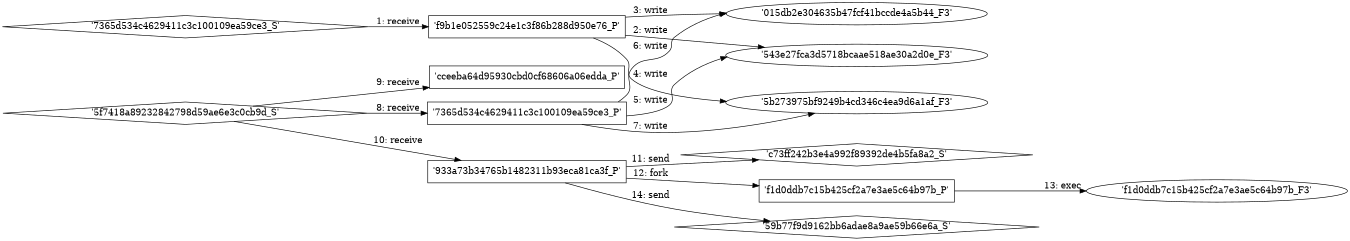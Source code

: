 digraph "D:\Learning\Paper\apt\基于CTI的攻击预警\Dataset\攻击图\ASGfromALLCTI\Danger at the Retail Point of Sale.dot" {
rankdir="LR"
size="9"
fixedsize="false"
splines="true"
nodesep=0.3
ranksep=0
fontsize=10
overlap="scalexy"
engine= "neato"
	"'f9b1e052559c24e1c3f86b288d950e76_P'" [node_type=Process shape=box]
	"'7365d534c4629411c3c100109ea59ce3_S'" [node_type=Socket shape=diamond]
	"'7365d534c4629411c3c100109ea59ce3_S'" -> "'f9b1e052559c24e1c3f86b288d950e76_P'" [label="1: receive"]
	"'543e27fca3d5718bcaae518ae30a2d0e_F3'" [node_type=file shape=ellipse]
	"'f9b1e052559c24e1c3f86b288d950e76_P'" [node_type=Process shape=box]
	"'f9b1e052559c24e1c3f86b288d950e76_P'" -> "'543e27fca3d5718bcaae518ae30a2d0e_F3'" [label="2: write"]
	"'015db2e304635b47fcf41bccde4a5b44_F3'" [node_type=file shape=ellipse]
	"'f9b1e052559c24e1c3f86b288d950e76_P'" [node_type=Process shape=box]
	"'f9b1e052559c24e1c3f86b288d950e76_P'" -> "'015db2e304635b47fcf41bccde4a5b44_F3'" [label="3: write"]
	"'5b273975bf9249b4cd346c4ea9d6a1af_F3'" [node_type=file shape=ellipse]
	"'f9b1e052559c24e1c3f86b288d950e76_P'" [node_type=Process shape=box]
	"'f9b1e052559c24e1c3f86b288d950e76_P'" -> "'5b273975bf9249b4cd346c4ea9d6a1af_F3'" [label="4: write"]
	"'543e27fca3d5718bcaae518ae30a2d0e_F3'" [node_type=file shape=ellipse]
	"'7365d534c4629411c3c100109ea59ce3_P'" [node_type=Process shape=box]
	"'7365d534c4629411c3c100109ea59ce3_P'" -> "'543e27fca3d5718bcaae518ae30a2d0e_F3'" [label="5: write"]
	"'015db2e304635b47fcf41bccde4a5b44_F3'" [node_type=file shape=ellipse]
	"'7365d534c4629411c3c100109ea59ce3_P'" [node_type=Process shape=box]
	"'7365d534c4629411c3c100109ea59ce3_P'" -> "'015db2e304635b47fcf41bccde4a5b44_F3'" [label="6: write"]
	"'5b273975bf9249b4cd346c4ea9d6a1af_F3'" [node_type=file shape=ellipse]
	"'7365d534c4629411c3c100109ea59ce3_P'" [node_type=Process shape=box]
	"'7365d534c4629411c3c100109ea59ce3_P'" -> "'5b273975bf9249b4cd346c4ea9d6a1af_F3'" [label="7: write"]
	"'7365d534c4629411c3c100109ea59ce3_P'" [node_type=Process shape=box]
	"'5f7418a89232842798d59ae6e3c0cb9d_S'" [node_type=Socket shape=diamond]
	"'5f7418a89232842798d59ae6e3c0cb9d_S'" -> "'7365d534c4629411c3c100109ea59ce3_P'" [label="8: receive"]
	"'cceeba64d95930cbd0cf68606a06edda_P'" [node_type=Process shape=box]
	"'5f7418a89232842798d59ae6e3c0cb9d_S'" [node_type=Socket shape=diamond]
	"'5f7418a89232842798d59ae6e3c0cb9d_S'" -> "'cceeba64d95930cbd0cf68606a06edda_P'" [label="9: receive"]
	"'933a73b34765b1482311b93eca81ca3f_P'" [node_type=Process shape=box]
	"'5f7418a89232842798d59ae6e3c0cb9d_S'" [node_type=Socket shape=diamond]
	"'5f7418a89232842798d59ae6e3c0cb9d_S'" -> "'933a73b34765b1482311b93eca81ca3f_P'" [label="10: receive"]
	"'c73ff242b3e4a992f89392de4b5fa8a2_S'" [node_type=Socket shape=diamond]
	"'933a73b34765b1482311b93eca81ca3f_P'" [node_type=Process shape=box]
	"'933a73b34765b1482311b93eca81ca3f_P'" -> "'c73ff242b3e4a992f89392de4b5fa8a2_S'" [label="11: send"]
	"'933a73b34765b1482311b93eca81ca3f_P'" [node_type=Process shape=box]
	"'f1d0ddb7c15b425cf2a7e3ae5c64b97b_P'" [node_type=Process shape=box]
	"'933a73b34765b1482311b93eca81ca3f_P'" -> "'f1d0ddb7c15b425cf2a7e3ae5c64b97b_P'" [label="12: fork"]
	"'f1d0ddb7c15b425cf2a7e3ae5c64b97b_P'" [node_type=Process shape=box]
	"'f1d0ddb7c15b425cf2a7e3ae5c64b97b_F3'" [node_type=File shape=ellipse]
	"'f1d0ddb7c15b425cf2a7e3ae5c64b97b_P'" -> "'f1d0ddb7c15b425cf2a7e3ae5c64b97b_F3'" [label="13: exec"]
	"'59b77f9d9162bb6adae8a9ae59b66e6a_S'" [node_type=Socket shape=diamond]
	"'933a73b34765b1482311b93eca81ca3f_P'" [node_type=Process shape=box]
	"'933a73b34765b1482311b93eca81ca3f_P'" -> "'59b77f9d9162bb6adae8a9ae59b66e6a_S'" [label="14: send"]
}
